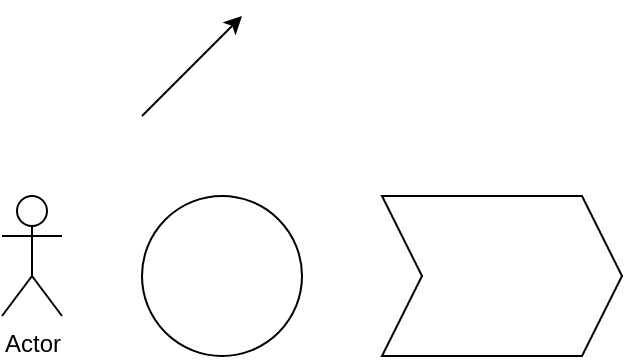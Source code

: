 <mxfile version="14.4.8" type="github">
  <diagram id="vSBg0Mn_r_9uZsL3jQLC" name="Page-1">
    <mxGraphModel dx="1186" dy="678" grid="1" gridSize="10" guides="1" tooltips="1" connect="1" arrows="1" fold="1" page="1" pageScale="1" pageWidth="850" pageHeight="1100" math="0" shadow="0">
      <root>
        <mxCell id="0" />
        <mxCell id="1" parent="0" />
        <mxCell id="BihIx9SRdo0ob7YcQKbb-1" value="" style="ellipse;whiteSpace=wrap;html=1;aspect=fixed;" vertex="1" parent="1">
          <mxGeometry x="130" y="170" width="80" height="80" as="geometry" />
        </mxCell>
        <mxCell id="BihIx9SRdo0ob7YcQKbb-2" value="" style="shape=step;perimeter=stepPerimeter;whiteSpace=wrap;html=1;fixedSize=1;" vertex="1" parent="1">
          <mxGeometry x="250" y="170" width="120" height="80" as="geometry" />
        </mxCell>
        <mxCell id="BihIx9SRdo0ob7YcQKbb-3" value="Actor" style="shape=umlActor;verticalLabelPosition=bottom;verticalAlign=top;html=1;outlineConnect=0;" vertex="1" parent="1">
          <mxGeometry x="60" y="170" width="30" height="60" as="geometry" />
        </mxCell>
        <mxCell id="BihIx9SRdo0ob7YcQKbb-4" value="" style="endArrow=classic;html=1;" edge="1" parent="1">
          <mxGeometry width="50" height="50" relative="1" as="geometry">
            <mxPoint x="130" y="130" as="sourcePoint" />
            <mxPoint x="180" y="80" as="targetPoint" />
          </mxGeometry>
        </mxCell>
      </root>
    </mxGraphModel>
  </diagram>
</mxfile>
